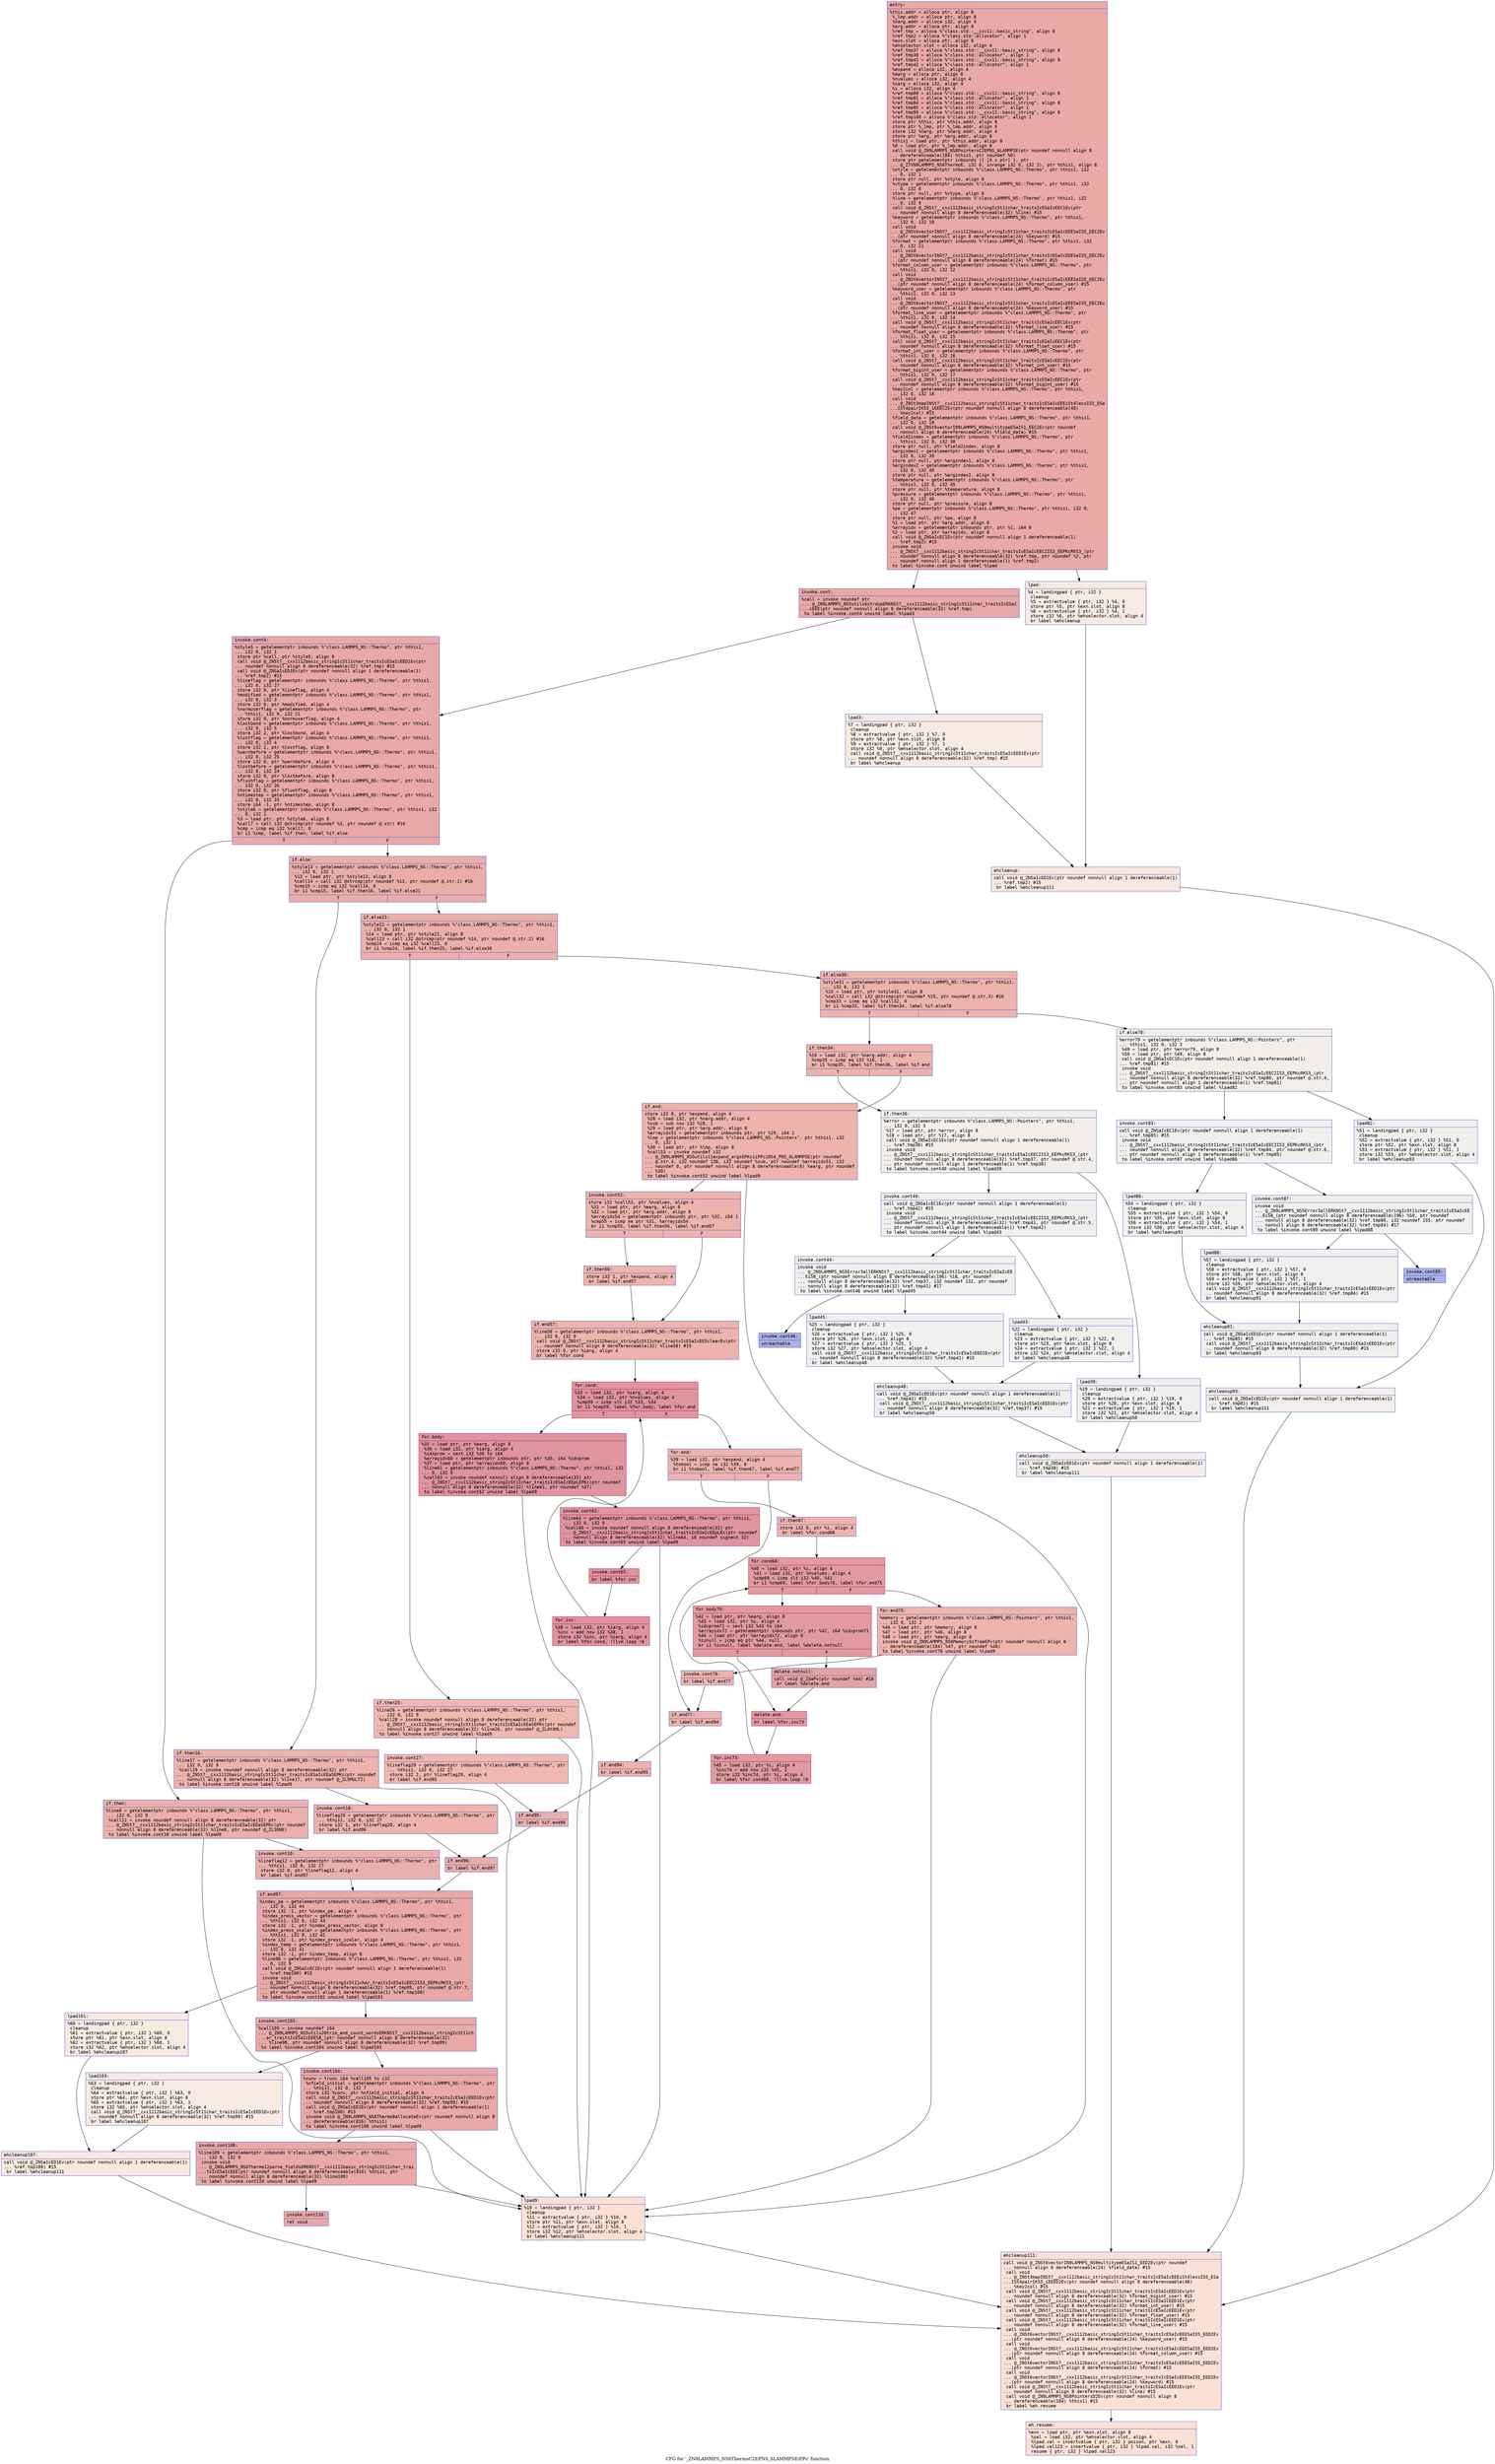 digraph "CFG for '_ZN9LAMMPS_NS6ThermoC2EPNS_6LAMMPSEiPPc' function" {
	label="CFG for '_ZN9LAMMPS_NS6ThermoC2EPNS_6LAMMPSEiPPc' function";

	Node0x55bd402b23c0 [shape=record,color="#3d50c3ff", style=filled, fillcolor="#ca3b3770" fontname="Courier",label="{entry:\l|  %this.addr = alloca ptr, align 8\l  %_lmp.addr = alloca ptr, align 8\l  %narg.addr = alloca i32, align 4\l  %arg.addr = alloca ptr, align 8\l  %ref.tmp = alloca %\"class.std::__cxx11::basic_string\", align 8\l  %ref.tmp2 = alloca %\"class.std::allocator\", align 1\l  %exn.slot = alloca ptr, align 8\l  %ehselector.slot = alloca i32, align 4\l  %ref.tmp37 = alloca %\"class.std::__cxx11::basic_string\", align 8\l  %ref.tmp38 = alloca %\"class.std::allocator\", align 1\l  %ref.tmp41 = alloca %\"class.std::__cxx11::basic_string\", align 8\l  %ref.tmp42 = alloca %\"class.std::allocator\", align 1\l  %expand = alloca i32, align 4\l  %earg = alloca ptr, align 8\l  %nvalues = alloca i32, align 4\l  %iarg = alloca i32, align 4\l  %i = alloca i32, align 4\l  %ref.tmp80 = alloca %\"class.std::__cxx11::basic_string\", align 8\l  %ref.tmp81 = alloca %\"class.std::allocator\", align 1\l  %ref.tmp84 = alloca %\"class.std::__cxx11::basic_string\", align 8\l  %ref.tmp85 = alloca %\"class.std::allocator\", align 1\l  %ref.tmp99 = alloca %\"class.std::__cxx11::basic_string\", align 8\l  %ref.tmp100 = alloca %\"class.std::allocator\", align 1\l  store ptr %this, ptr %this.addr, align 8\l  store ptr %_lmp, ptr %_lmp.addr, align 8\l  store i32 %narg, ptr %narg.addr, align 4\l  store ptr %arg, ptr %arg.addr, align 8\l  %this1 = load ptr, ptr %this.addr, align 8\l  %0 = load ptr, ptr %_lmp.addr, align 8\l  call void @_ZN9LAMMPS_NS8PointersC2EPNS_6LAMMPSE(ptr noundef nonnull align 8\l... dereferenceable(184) %this1, ptr noundef %0)\l  store ptr getelementptr inbounds (\{ [4 x ptr] \}, ptr\l... @_ZTVN9LAMMPS_NS6ThermoE, i32 0, inrange i32 0, i32 2), ptr %this1, align 8\l  %style = getelementptr inbounds %\"class.LAMMPS_NS::Thermo\", ptr %this1, i32\l... 0, i32 1\l  store ptr null, ptr %style, align 8\l  %vtype = getelementptr inbounds %\"class.LAMMPS_NS::Thermo\", ptr %this1, i32\l... 0, i32 8\l  store ptr null, ptr %vtype, align 8\l  %line = getelementptr inbounds %\"class.LAMMPS_NS::Thermo\", ptr %this1, i32\l... 0, i32 9\l  call void @_ZNSt7__cxx1112basic_stringIcSt11char_traitsIcESaIcEEC1Ev(ptr\l... noundef nonnull align 8 dereferenceable(32) %line) #15\l  %keyword = getelementptr inbounds %\"class.LAMMPS_NS::Thermo\", ptr %this1,\l... i32 0, i32 10\l  call void\l... @_ZNSt6vectorINSt7__cxx1112basic_stringIcSt11char_traitsIcESaIcEEESaIS5_EEC2Ev\l...(ptr noundef nonnull align 8 dereferenceable(24) %keyword) #15\l  %format = getelementptr inbounds %\"class.LAMMPS_NS::Thermo\", ptr %this1, i32\l... 0, i32 11\l  call void\l... @_ZNSt6vectorINSt7__cxx1112basic_stringIcSt11char_traitsIcESaIcEEESaIS5_EEC2Ev\l...(ptr noundef nonnull align 8 dereferenceable(24) %format) #15\l  %format_column_user = getelementptr inbounds %\"class.LAMMPS_NS::Thermo\", ptr\l... %this1, i32 0, i32 12\l  call void\l... @_ZNSt6vectorINSt7__cxx1112basic_stringIcSt11char_traitsIcESaIcEEESaIS5_EEC2Ev\l...(ptr noundef nonnull align 8 dereferenceable(24) %format_column_user) #15\l  %keyword_user = getelementptr inbounds %\"class.LAMMPS_NS::Thermo\", ptr\l... %this1, i32 0, i32 13\l  call void\l... @_ZNSt6vectorINSt7__cxx1112basic_stringIcSt11char_traitsIcESaIcEEESaIS5_EEC2Ev\l...(ptr noundef nonnull align 8 dereferenceable(24) %keyword_user) #15\l  %format_line_user = getelementptr inbounds %\"class.LAMMPS_NS::Thermo\", ptr\l... %this1, i32 0, i32 14\l  call void @_ZNSt7__cxx1112basic_stringIcSt11char_traitsIcESaIcEEC1Ev(ptr\l... noundef nonnull align 8 dereferenceable(32) %format_line_user) #15\l  %format_float_user = getelementptr inbounds %\"class.LAMMPS_NS::Thermo\", ptr\l... %this1, i32 0, i32 15\l  call void @_ZNSt7__cxx1112basic_stringIcSt11char_traitsIcESaIcEEC1Ev(ptr\l... noundef nonnull align 8 dereferenceable(32) %format_float_user) #15\l  %format_int_user = getelementptr inbounds %\"class.LAMMPS_NS::Thermo\", ptr\l... %this1, i32 0, i32 16\l  call void @_ZNSt7__cxx1112basic_stringIcSt11char_traitsIcESaIcEEC1Ev(ptr\l... noundef nonnull align 8 dereferenceable(32) %format_int_user) #15\l  %format_bigint_user = getelementptr inbounds %\"class.LAMMPS_NS::Thermo\", ptr\l... %this1, i32 0, i32 17\l  call void @_ZNSt7__cxx1112basic_stringIcSt11char_traitsIcESaIcEEC1Ev(ptr\l... noundef nonnull align 8 dereferenceable(32) %format_bigint_user) #15\l  %key2col = getelementptr inbounds %\"class.LAMMPS_NS::Thermo\", ptr %this1,\l... i32 0, i32 18\l  call void\l... @_ZNSt3mapINSt7__cxx1112basic_stringIcSt11char_traitsIcESaIcEEEiSt4lessIS5_ESa\l...ISt4pairIKS5_iEEEC2Ev(ptr noundef nonnull align 8 dereferenceable(48)\l... %key2col) #15\l  %field_data = getelementptr inbounds %\"class.LAMMPS_NS::Thermo\", ptr %this1,\l... i32 0, i32 19\l  call void @_ZNSt6vectorIN9LAMMPS_NS9multitypeESaIS1_EEC2Ev(ptr noundef\l... nonnull align 8 dereferenceable(24) %field_data) #15\l  %field2index = getelementptr inbounds %\"class.LAMMPS_NS::Thermo\", ptr\l... %this1, i32 0, i32 38\l  store ptr null, ptr %field2index, align 8\l  %argindex1 = getelementptr inbounds %\"class.LAMMPS_NS::Thermo\", ptr %this1,\l... i32 0, i32 39\l  store ptr null, ptr %argindex1, align 8\l  %argindex2 = getelementptr inbounds %\"class.LAMMPS_NS::Thermo\", ptr %this1,\l... i32 0, i32 40\l  store ptr null, ptr %argindex2, align 8\l  %temperature = getelementptr inbounds %\"class.LAMMPS_NS::Thermo\", ptr\l... %this1, i32 0, i32 45\l  store ptr null, ptr %temperature, align 8\l  %pressure = getelementptr inbounds %\"class.LAMMPS_NS::Thermo\", ptr %this1,\l... i32 0, i32 46\l  store ptr null, ptr %pressure, align 8\l  %pe = getelementptr inbounds %\"class.LAMMPS_NS::Thermo\", ptr %this1, i32 0,\l... i32 47\l  store ptr null, ptr %pe, align 8\l  %1 = load ptr, ptr %arg.addr, align 8\l  %arrayidx = getelementptr inbounds ptr, ptr %1, i64 0\l  %2 = load ptr, ptr %arrayidx, align 8\l  call void @_ZNSaIcEC1Ev(ptr noundef nonnull align 1 dereferenceable(1)\l... %ref.tmp2) #15\l  invoke void\l... @_ZNSt7__cxx1112basic_stringIcSt11char_traitsIcESaIcEEC2IS3_EEPKcRKS3_(ptr\l... noundef nonnull align 8 dereferenceable(32) %ref.tmp, ptr noundef %2, ptr\l... noundef nonnull align 1 dereferenceable(1) %ref.tmp2)\l          to label %invoke.cont unwind label %lpad\l}"];
	Node0x55bd402b23c0 -> Node0x55bd402b7c60[tooltip="entry -> invoke.cont\nProbability 100.00%" ];
	Node0x55bd402b23c0 -> Node0x55bd402b7d10[tooltip="entry -> lpad\nProbability 0.00%" ];
	Node0x55bd402b7c60 [shape=record,color="#3d50c3ff", style=filled, fillcolor="#ca3b3770" fontname="Courier",label="{invoke.cont:\l|  %call = invoke noundef ptr\l... @_ZN9LAMMPS_NS5utils6strdupERKNSt7__cxx1112basic_stringIcSt11char_traitsIcESaI\l...cEEE(ptr noundef nonnull align 8 dereferenceable(32) %ref.tmp)\l          to label %invoke.cont4 unwind label %lpad3\l}"];
	Node0x55bd402b7c60 -> Node0x55bd402b7c10[tooltip="invoke.cont -> invoke.cont4\nProbability 100.00%" ];
	Node0x55bd402b7c60 -> Node0x55bd402b8010[tooltip="invoke.cont -> lpad3\nProbability 0.00%" ];
	Node0x55bd402b7c10 [shape=record,color="#3d50c3ff", style=filled, fillcolor="#ca3b3770" fontname="Courier",label="{invoke.cont4:\l|  %style5 = getelementptr inbounds %\"class.LAMMPS_NS::Thermo\", ptr %this1,\l... i32 0, i32 1\l  store ptr %call, ptr %style5, align 8\l  call void @_ZNSt7__cxx1112basic_stringIcSt11char_traitsIcESaIcEED1Ev(ptr\l... noundef nonnull align 8 dereferenceable(32) %ref.tmp) #15\l  call void @_ZNSaIcED1Ev(ptr noundef nonnull align 1 dereferenceable(1)\l... %ref.tmp2) #15\l  %lineflag = getelementptr inbounds %\"class.LAMMPS_NS::Thermo\", ptr %this1,\l... i32 0, i32 27\l  store i32 0, ptr %lineflag, align 4\l  %modified = getelementptr inbounds %\"class.LAMMPS_NS::Thermo\", ptr %this1,\l... i32 0, i32 3\l  store i32 0, ptr %modified, align 4\l  %normuserflag = getelementptr inbounds %\"class.LAMMPS_NS::Thermo\", ptr\l... %this1, i32 0, i32 21\l  store i32 0, ptr %normuserflag, align 4\l  %lostbond = getelementptr inbounds %\"class.LAMMPS_NS::Thermo\", ptr %this1,\l... i32 0, i32 5\l  store i32 2, ptr %lostbond, align 4\l  %lostflag = getelementptr inbounds %\"class.LAMMPS_NS::Thermo\", ptr %this1,\l... i32 0, i32 4\l  store i32 2, ptr %lostflag, align 8\l  %warnbefore = getelementptr inbounds %\"class.LAMMPS_NS::Thermo\", ptr %this1,\l... i32 0, i32 25\l  store i32 0, ptr %warnbefore, align 4\l  %lostbefore = getelementptr inbounds %\"class.LAMMPS_NS::Thermo\", ptr %this1,\l... i32 0, i32 24\l  store i32 0, ptr %lostbefore, align 8\l  %flushflag = getelementptr inbounds %\"class.LAMMPS_NS::Thermo\", ptr %this1,\l... i32 0, i32 26\l  store i32 0, ptr %flushflag, align 8\l  %ntimestep = getelementptr inbounds %\"class.LAMMPS_NS::Thermo\", ptr %this1,\l... i32 0, i32 33\l  store i64 -1, ptr %ntimestep, align 8\l  %style6 = getelementptr inbounds %\"class.LAMMPS_NS::Thermo\", ptr %this1, i32\l... 0, i32 1\l  %3 = load ptr, ptr %style6, align 8\l  %call7 = call i32 @strcmp(ptr noundef %3, ptr noundef @.str) #16\l  %cmp = icmp eq i32 %call7, 0\l  br i1 %cmp, label %if.then, label %if.else\l|{<s0>T|<s1>F}}"];
	Node0x55bd402b7c10:s0 -> Node0x55bd402b9b40[tooltip="invoke.cont4 -> if.then\nProbability 37.50%" ];
	Node0x55bd402b7c10:s1 -> Node0x55bd402b9c10[tooltip="invoke.cont4 -> if.else\nProbability 62.50%" ];
	Node0x55bd402b9b40 [shape=record,color="#3d50c3ff", style=filled, fillcolor="#d24b4070" fontname="Courier",label="{if.then:\l|  %line8 = getelementptr inbounds %\"class.LAMMPS_NS::Thermo\", ptr %this1,\l... i32 0, i32 9\l  %call11 = invoke noundef nonnull align 8 dereferenceable(32) ptr\l... @_ZNSt7__cxx1112basic_stringIcSt11char_traitsIcESaIcEEaSEPKc(ptr noundef\l... nonnull align 8 dereferenceable(32) %line8, ptr noundef @_ZL3ONE)\l          to label %invoke.cont10 unwind label %lpad9\l}"];
	Node0x55bd402b9b40 -> Node0x55bd402b9ec0[tooltip="if.then -> invoke.cont10\nProbability 100.00%" ];
	Node0x55bd402b9b40 -> Node0x55bd402b9f40[tooltip="if.then -> lpad9\nProbability 0.00%" ];
	Node0x55bd402b9ec0 [shape=record,color="#3d50c3ff", style=filled, fillcolor="#d24b4070" fontname="Courier",label="{invoke.cont10:\l|  %lineflag12 = getelementptr inbounds %\"class.LAMMPS_NS::Thermo\", ptr\l... %this1, i32 0, i32 27\l  store i32 0, ptr %lineflag12, align 4\l  br label %if.end97\l}"];
	Node0x55bd402b9ec0 -> Node0x55bd402b9e70[tooltip="invoke.cont10 -> if.end97\nProbability 100.00%" ];
	Node0x55bd402b7d10 [shape=record,color="#3d50c3ff", style=filled, fillcolor="#eed0c070" fontname="Courier",label="{lpad:\l|  %4 = landingpad \{ ptr, i32 \}\l          cleanup\l  %5 = extractvalue \{ ptr, i32 \} %4, 0\l  store ptr %5, ptr %exn.slot, align 8\l  %6 = extractvalue \{ ptr, i32 \} %4, 1\l  store i32 %6, ptr %ehselector.slot, align 4\l  br label %ehcleanup\l}"];
	Node0x55bd402b7d10 -> Node0x55bd402ba720[tooltip="lpad -> ehcleanup\nProbability 100.00%" ];
	Node0x55bd402b8010 [shape=record,color="#3d50c3ff", style=filled, fillcolor="#eed0c070" fontname="Courier",label="{lpad3:\l|  %7 = landingpad \{ ptr, i32 \}\l          cleanup\l  %8 = extractvalue \{ ptr, i32 \} %7, 0\l  store ptr %8, ptr %exn.slot, align 8\l  %9 = extractvalue \{ ptr, i32 \} %7, 1\l  store i32 %9, ptr %ehselector.slot, align 4\l  call void @_ZNSt7__cxx1112basic_stringIcSt11char_traitsIcESaIcEED1Ev(ptr\l... noundef nonnull align 8 dereferenceable(32) %ref.tmp) #15\l  br label %ehcleanup\l}"];
	Node0x55bd402b8010 -> Node0x55bd402ba720[tooltip="lpad3 -> ehcleanup\nProbability 100.00%" ];
	Node0x55bd402ba720 [shape=record,color="#3d50c3ff", style=filled, fillcolor="#f1ccb870" fontname="Courier",label="{ehcleanup:\l|  call void @_ZNSaIcED1Ev(ptr noundef nonnull align 1 dereferenceable(1)\l... %ref.tmp2) #15\l  br label %ehcleanup111\l}"];
	Node0x55bd402ba720 -> Node0x55bd402bada0[tooltip="ehcleanup -> ehcleanup111\nProbability 100.00%" ];
	Node0x55bd402b9f40 [shape=record,color="#3d50c3ff", style=filled, fillcolor="#f7bca170" fontname="Courier",label="{lpad9:\l|  %10 = landingpad \{ ptr, i32 \}\l          cleanup\l  %11 = extractvalue \{ ptr, i32 \} %10, 0\l  store ptr %11, ptr %exn.slot, align 8\l  %12 = extractvalue \{ ptr, i32 \} %10, 1\l  store i32 %12, ptr %ehselector.slot, align 4\l  br label %ehcleanup111\l}"];
	Node0x55bd402b9f40 -> Node0x55bd402bada0[tooltip="lpad9 -> ehcleanup111\nProbability 100.00%" ];
	Node0x55bd402b9c10 [shape=record,color="#3d50c3ff", style=filled, fillcolor="#d0473d70" fontname="Courier",label="{if.else:\l|  %style13 = getelementptr inbounds %\"class.LAMMPS_NS::Thermo\", ptr %this1,\l... i32 0, i32 1\l  %13 = load ptr, ptr %style13, align 8\l  %call14 = call i32 @strcmp(ptr noundef %13, ptr noundef @.str.1) #16\l  %cmp15 = icmp eq i32 %call14, 0\l  br i1 %cmp15, label %if.then16, label %if.else21\l|{<s0>T|<s1>F}}"];
	Node0x55bd402b9c10:s0 -> Node0x55bd402bb4c0[tooltip="if.else -> if.then16\nProbability 37.50%" ];
	Node0x55bd402b9c10:s1 -> Node0x55bd402bb510[tooltip="if.else -> if.else21\nProbability 62.50%" ];
	Node0x55bd402bb4c0 [shape=record,color="#3d50c3ff", style=filled, fillcolor="#d6524470" fontname="Courier",label="{if.then16:\l|  %line17 = getelementptr inbounds %\"class.LAMMPS_NS::Thermo\", ptr %this1,\l... i32 0, i32 9\l  %call19 = invoke noundef nonnull align 8 dereferenceable(32) ptr\l... @_ZNSt7__cxx1112basic_stringIcSt11char_traitsIcESaIcEEaSEPKc(ptr noundef\l... nonnull align 8 dereferenceable(32) %line17, ptr noundef @_ZL5MULTI)\l          to label %invoke.cont18 unwind label %lpad9\l}"];
	Node0x55bd402bb4c0 -> Node0x55bd402bb7d0[tooltip="if.then16 -> invoke.cont18\nProbability 100.00%" ];
	Node0x55bd402bb4c0 -> Node0x55bd402b9f40[tooltip="if.then16 -> lpad9\nProbability 0.00%" ];
	Node0x55bd402bb7d0 [shape=record,color="#3d50c3ff", style=filled, fillcolor="#d6524470" fontname="Courier",label="{invoke.cont18:\l|  %lineflag20 = getelementptr inbounds %\"class.LAMMPS_NS::Thermo\", ptr\l... %this1, i32 0, i32 27\l  store i32 1, ptr %lineflag20, align 4\l  br label %if.end96\l}"];
	Node0x55bd402bb7d0 -> Node0x55bd402bb780[tooltip="invoke.cont18 -> if.end96\nProbability 100.00%" ];
	Node0x55bd402bb510 [shape=record,color="#3d50c3ff", style=filled, fillcolor="#d24b4070" fontname="Courier",label="{if.else21:\l|  %style22 = getelementptr inbounds %\"class.LAMMPS_NS::Thermo\", ptr %this1,\l... i32 0, i32 1\l  %14 = load ptr, ptr %style22, align 8\l  %call23 = call i32 @strcmp(ptr noundef %14, ptr noundef @.str.2) #16\l  %cmp24 = icmp eq i32 %call23, 0\l  br i1 %cmp24, label %if.then25, label %if.else30\l|{<s0>T|<s1>F}}"];
	Node0x55bd402bb510:s0 -> Node0x55bd402bbf50[tooltip="if.else21 -> if.then25\nProbability 37.50%" ];
	Node0x55bd402bb510:s1 -> Node0x55bd402bbfd0[tooltip="if.else21 -> if.else30\nProbability 62.50%" ];
	Node0x55bd402bbf50 [shape=record,color="#3d50c3ff", style=filled, fillcolor="#dc5d4a70" fontname="Courier",label="{if.then25:\l|  %line26 = getelementptr inbounds %\"class.LAMMPS_NS::Thermo\", ptr %this1,\l... i32 0, i32 9\l  %call28 = invoke noundef nonnull align 8 dereferenceable(32) ptr\l... @_ZNSt7__cxx1112basic_stringIcSt11char_traitsIcESaIcEEaSEPKc(ptr noundef\l... nonnull align 8 dereferenceable(32) %line26, ptr noundef @_ZL4YAML)\l          to label %invoke.cont27 unwind label %lpad9\l}"];
	Node0x55bd402bbf50 -> Node0x55bd402bc290[tooltip="if.then25 -> invoke.cont27\nProbability 100.00%" ];
	Node0x55bd402bbf50 -> Node0x55bd402b9f40[tooltip="if.then25 -> lpad9\nProbability 0.00%" ];
	Node0x55bd402bc290 [shape=record,color="#3d50c3ff", style=filled, fillcolor="#dc5d4a70" fontname="Courier",label="{invoke.cont27:\l|  %lineflag29 = getelementptr inbounds %\"class.LAMMPS_NS::Thermo\", ptr\l... %this1, i32 0, i32 27\l  store i32 2, ptr %lineflag29, align 4\l  br label %if.end95\l}"];
	Node0x55bd402bc290 -> Node0x55bd402bc240[tooltip="invoke.cont27 -> if.end95\nProbability 100.00%" ];
	Node0x55bd402bbfd0 [shape=record,color="#3d50c3ff", style=filled, fillcolor="#d6524470" fontname="Courier",label="{if.else30:\l|  %style31 = getelementptr inbounds %\"class.LAMMPS_NS::Thermo\", ptr %this1,\l... i32 0, i32 1\l  %15 = load ptr, ptr %style31, align 8\l  %call32 = call i32 @strcmp(ptr noundef %15, ptr noundef @.str.3) #16\l  %cmp33 = icmp eq i32 %call32, 0\l  br i1 %cmp33, label %if.then34, label %if.else78\l|{<s0>T|<s1>F}}"];
	Node0x55bd402bbfd0:s0 -> Node0x55bd402b79a0[tooltip="if.else30 -> if.then34\nProbability 100.00%" ];
	Node0x55bd402bbfd0:s1 -> Node0x55bd402b7a20[tooltip="if.else30 -> if.else78\nProbability 0.00%" ];
	Node0x55bd402b79a0 [shape=record,color="#3d50c3ff", style=filled, fillcolor="#d6524470" fontname="Courier",label="{if.then34:\l|  %16 = load i32, ptr %narg.addr, align 4\l  %cmp35 = icmp eq i32 %16, 1\l  br i1 %cmp35, label %if.then36, label %if.end\l|{<s0>T|<s1>F}}"];
	Node0x55bd402b79a0:s0 -> Node0x55bd402bd390[tooltip="if.then34 -> if.then36\nProbability 0.00%" ];
	Node0x55bd402b79a0:s1 -> Node0x55bd402bd3e0[tooltip="if.then34 -> if.end\nProbability 100.00%" ];
	Node0x55bd402bd390 [shape=record,color="#3d50c3ff", style=filled, fillcolor="#e5d8d170" fontname="Courier",label="{if.then36:\l|  %error = getelementptr inbounds %\"class.LAMMPS_NS::Pointers\", ptr %this1,\l... i32 0, i32 3\l  %17 = load ptr, ptr %error, align 8\l  %18 = load ptr, ptr %17, align 8\l  call void @_ZNSaIcEC1Ev(ptr noundef nonnull align 1 dereferenceable(1)\l... %ref.tmp38) #15\l  invoke void\l... @_ZNSt7__cxx1112basic_stringIcSt11char_traitsIcESaIcEEC2IS3_EEPKcRKS3_(ptr\l... noundef nonnull align 8 dereferenceable(32) %ref.tmp37, ptr noundef @.str.4,\l... ptr noundef nonnull align 1 dereferenceable(1) %ref.tmp38)\l          to label %invoke.cont40 unwind label %lpad39\l}"];
	Node0x55bd402bd390 -> Node0x55bd402bd8c0[tooltip="if.then36 -> invoke.cont40\nProbability 50.00%" ];
	Node0x55bd402bd390 -> Node0x55bd402bd940[tooltip="if.then36 -> lpad39\nProbability 50.00%" ];
	Node0x55bd402bd8c0 [shape=record,color="#3d50c3ff", style=filled, fillcolor="#e0dbd870" fontname="Courier",label="{invoke.cont40:\l|  call void @_ZNSaIcEC1Ev(ptr noundef nonnull align 1 dereferenceable(1)\l... %ref.tmp42) #15\l  invoke void\l... @_ZNSt7__cxx1112basic_stringIcSt11char_traitsIcESaIcEEC2IS3_EEPKcRKS3_(ptr\l... noundef nonnull align 8 dereferenceable(32) %ref.tmp41, ptr noundef @.str.5,\l... ptr noundef nonnull align 1 dereferenceable(1) %ref.tmp42)\l          to label %invoke.cont44 unwind label %lpad43\l}"];
	Node0x55bd402bd8c0 -> Node0x55bd402bdcc0[tooltip="invoke.cont40 -> invoke.cont44\nProbability 50.00%" ];
	Node0x55bd402bd8c0 -> Node0x55bd402bdd10[tooltip="invoke.cont40 -> lpad43\nProbability 50.00%" ];
	Node0x55bd402bdcc0 [shape=record,color="#3d50c3ff", style=filled, fillcolor="#dedcdb70" fontname="Courier",label="{invoke.cont44:\l|  invoke void\l... @_ZN9LAMMPS_NS5Error3allERKNSt7__cxx1112basic_stringIcSt11char_traitsIcESaIcEE\l...EiS8_(ptr noundef nonnull align 8 dereferenceable(196) %18, ptr noundef\l... nonnull align 8 dereferenceable(32) %ref.tmp37, i32 noundef 132, ptr noundef\l... nonnull align 8 dereferenceable(32) %ref.tmp41) #17\l          to label %invoke.cont46 unwind label %lpad45\l}"];
	Node0x55bd402bdcc0 -> Node0x55bd402bdc70[tooltip="invoke.cont44 -> invoke.cont46\nProbability 0.00%" ];
	Node0x55bd402bdcc0 -> Node0x55bd402be090[tooltip="invoke.cont44 -> lpad45\nProbability 100.00%" ];
	Node0x55bd402bdc70 [shape=record,color="#3d50c3ff", style=filled, fillcolor="#3d50c370" fontname="Courier",label="{invoke.cont46:\l|  unreachable\l}"];
	Node0x55bd402bd940 [shape=record,color="#3d50c3ff", style=filled, fillcolor="#e0dbd870" fontname="Courier",label="{lpad39:\l|  %19 = landingpad \{ ptr, i32 \}\l          cleanup\l  %20 = extractvalue \{ ptr, i32 \} %19, 0\l  store ptr %20, ptr %exn.slot, align 8\l  %21 = extractvalue \{ ptr, i32 \} %19, 1\l  store i32 %21, ptr %ehselector.slot, align 4\l  br label %ehcleanup50\l}"];
	Node0x55bd402bd940 -> Node0x55bd402a82f0[tooltip="lpad39 -> ehcleanup50\nProbability 100.00%" ];
	Node0x55bd402bdd10 [shape=record,color="#3d50c3ff", style=filled, fillcolor="#dedcdb70" fontname="Courier",label="{lpad43:\l|  %22 = landingpad \{ ptr, i32 \}\l          cleanup\l  %23 = extractvalue \{ ptr, i32 \} %22, 0\l  store ptr %23, ptr %exn.slot, align 8\l  %24 = extractvalue \{ ptr, i32 \} %22, 1\l  store i32 %24, ptr %ehselector.slot, align 4\l  br label %ehcleanup48\l}"];
	Node0x55bd402bdd10 -> Node0x55bd402a8640[tooltip="lpad43 -> ehcleanup48\nProbability 100.00%" ];
	Node0x55bd402be090 [shape=record,color="#3d50c3ff", style=filled, fillcolor="#dedcdb70" fontname="Courier",label="{lpad45:\l|  %25 = landingpad \{ ptr, i32 \}\l          cleanup\l  %26 = extractvalue \{ ptr, i32 \} %25, 0\l  store ptr %26, ptr %exn.slot, align 8\l  %27 = extractvalue \{ ptr, i32 \} %25, 1\l  store i32 %27, ptr %ehselector.slot, align 4\l  call void @_ZNSt7__cxx1112basic_stringIcSt11char_traitsIcESaIcEED1Ev(ptr\l... noundef nonnull align 8 dereferenceable(32) %ref.tmp41) #15\l  br label %ehcleanup48\l}"];
	Node0x55bd402be090 -> Node0x55bd402a8640[tooltip="lpad45 -> ehcleanup48\nProbability 100.00%" ];
	Node0x55bd402a8640 [shape=record,color="#3d50c3ff", style=filled, fillcolor="#e0dbd870" fontname="Courier",label="{ehcleanup48:\l|  call void @_ZNSaIcED1Ev(ptr noundef nonnull align 1 dereferenceable(1)\l... %ref.tmp42) #15\l  call void @_ZNSt7__cxx1112basic_stringIcSt11char_traitsIcESaIcEED1Ev(ptr\l... noundef nonnull align 8 dereferenceable(32) %ref.tmp37) #15\l  br label %ehcleanup50\l}"];
	Node0x55bd402a8640 -> Node0x55bd402a82f0[tooltip="ehcleanup48 -> ehcleanup50\nProbability 100.00%" ];
	Node0x55bd402a82f0 [shape=record,color="#3d50c3ff", style=filled, fillcolor="#e5d8d170" fontname="Courier",label="{ehcleanup50:\l|  call void @_ZNSaIcED1Ev(ptr noundef nonnull align 1 dereferenceable(1)\l... %ref.tmp38) #15\l  br label %ehcleanup111\l}"];
	Node0x55bd402a82f0 -> Node0x55bd402bada0[tooltip="ehcleanup50 -> ehcleanup111\nProbability 100.00%" ];
	Node0x55bd402bd3e0 [shape=record,color="#3d50c3ff", style=filled, fillcolor="#d6524470" fontname="Courier",label="{if.end:\l|  store i32 0, ptr %expand, align 4\l  %28 = load i32, ptr %narg.addr, align 4\l  %sub = sub nsw i32 %28, 1\l  %29 = load ptr, ptr %arg.addr, align 8\l  %arrayidx51 = getelementptr inbounds ptr, ptr %29, i64 1\l  %lmp = getelementptr inbounds %\"class.LAMMPS_NS::Pointers\", ptr %this1, i32\l... 0, i32 1\l  %30 = load ptr, ptr %lmp, align 8\l  %call53 = invoke noundef i32\l... @_ZN9LAMMPS_NS5utils11expand_argsEPKciiPPciRS4_PNS_6LAMMPSE(ptr noundef\l... @.str.4, i32 noundef 138, i32 noundef %sub, ptr noundef %arrayidx51, i32\l... noundef 0, ptr noundef nonnull align 8 dereferenceable(8) %earg, ptr noundef\l... %30)\l          to label %invoke.cont52 unwind label %lpad9\l}"];
	Node0x55bd402bd3e0 -> Node0x55bd402a9440[tooltip="if.end -> invoke.cont52\nProbability 100.00%" ];
	Node0x55bd402bd3e0 -> Node0x55bd402b9f40[tooltip="if.end -> lpad9\nProbability 0.00%" ];
	Node0x55bd402a9440 [shape=record,color="#3d50c3ff", style=filled, fillcolor="#d6524470" fontname="Courier",label="{invoke.cont52:\l|  store i32 %call53, ptr %nvalues, align 4\l  %31 = load ptr, ptr %earg, align 8\l  %32 = load ptr, ptr %arg.addr, align 8\l  %arrayidx54 = getelementptr inbounds ptr, ptr %32, i64 1\l  %cmp55 = icmp ne ptr %31, %arrayidx54\l  br i1 %cmp55, label %if.then56, label %if.end57\l|{<s0>T|<s1>F}}"];
	Node0x55bd402a9440:s0 -> Node0x55bd402a93c0[tooltip="invoke.cont52 -> if.then56\nProbability 62.50%" ];
	Node0x55bd402a9440:s1 -> Node0x55bd402a9950[tooltip="invoke.cont52 -> if.end57\nProbability 37.50%" ];
	Node0x55bd402a93c0 [shape=record,color="#3d50c3ff", style=filled, fillcolor="#d8564670" fontname="Courier",label="{if.then56:\l|  store i32 1, ptr %expand, align 4\l  br label %if.end57\l}"];
	Node0x55bd402a93c0 -> Node0x55bd402a9950[tooltip="if.then56 -> if.end57\nProbability 100.00%" ];
	Node0x55bd402a9950 [shape=record,color="#3d50c3ff", style=filled, fillcolor="#d6524470" fontname="Courier",label="{if.end57:\l|  %line58 = getelementptr inbounds %\"class.LAMMPS_NS::Thermo\", ptr %this1,\l... i32 0, i32 9\l  call void @_ZNSt7__cxx1112basic_stringIcSt11char_traitsIcESaIcEE5clearEv(ptr\l... noundef nonnull align 8 dereferenceable(32) %line58) #15\l  store i32 0, ptr %iarg, align 4\l  br label %for.cond\l}"];
	Node0x55bd402a9950 -> Node0x55bd402c2110[tooltip="if.end57 -> for.cond\nProbability 100.00%" ];
	Node0x55bd402c2110 [shape=record,color="#b70d28ff", style=filled, fillcolor="#b70d2870" fontname="Courier",label="{for.cond:\l|  %33 = load i32, ptr %iarg, align 4\l  %34 = load i32, ptr %nvalues, align 4\l  %cmp59 = icmp slt i32 %33, %34\l  br i1 %cmp59, label %for.body, label %for.end\l|{<s0>T|<s1>F}}"];
	Node0x55bd402c2110:s0 -> Node0x55bd402c2630[tooltip="for.cond -> for.body\nProbability 96.88%" ];
	Node0x55bd402c2110:s1 -> Node0x55bd402c26b0[tooltip="for.cond -> for.end\nProbability 3.12%" ];
	Node0x55bd402c2630 [shape=record,color="#b70d28ff", style=filled, fillcolor="#b70d2870" fontname="Courier",label="{for.body:\l|  %35 = load ptr, ptr %earg, align 8\l  %36 = load i32, ptr %iarg, align 4\l  %idxprom = sext i32 %36 to i64\l  %arrayidx60 = getelementptr inbounds ptr, ptr %35, i64 %idxprom\l  %37 = load ptr, ptr %arrayidx60, align 8\l  %line61 = getelementptr inbounds %\"class.LAMMPS_NS::Thermo\", ptr %this1, i32\l... 0, i32 9\l  %call63 = invoke noundef nonnull align 8 dereferenceable(32) ptr\l... @_ZNSt7__cxx1112basic_stringIcSt11char_traitsIcESaIcEEpLEPKc(ptr noundef\l... nonnull align 8 dereferenceable(32) %line61, ptr noundef %37)\l          to label %invoke.cont62 unwind label %lpad9\l}"];
	Node0x55bd402c2630 -> Node0x55bd402c2c40[tooltip="for.body -> invoke.cont62\nProbability 100.00%" ];
	Node0x55bd402c2630 -> Node0x55bd402b9f40[tooltip="for.body -> lpad9\nProbability 0.00%" ];
	Node0x55bd402c2c40 [shape=record,color="#b70d28ff", style=filled, fillcolor="#b70d2870" fontname="Courier",label="{invoke.cont62:\l|  %line64 = getelementptr inbounds %\"class.LAMMPS_NS::Thermo\", ptr %this1,\l... i32 0, i32 9\l  %call66 = invoke noundef nonnull align 8 dereferenceable(32) ptr\l... @_ZNSt7__cxx1112basic_stringIcSt11char_traitsIcESaIcEEpLEc(ptr noundef\l... nonnull align 8 dereferenceable(32) %line64, i8 noundef signext 32)\l          to label %invoke.cont65 unwind label %lpad9\l}"];
	Node0x55bd402c2c40 -> Node0x55bd402c30c0[tooltip="invoke.cont62 -> invoke.cont65\nProbability 100.00%" ];
	Node0x55bd402c2c40 -> Node0x55bd402b9f40[tooltip="invoke.cont62 -> lpad9\nProbability 0.00%" ];
	Node0x55bd402c30c0 [shape=record,color="#b70d28ff", style=filled, fillcolor="#b70d2870" fontname="Courier",label="{invoke.cont65:\l|  br label %for.inc\l}"];
	Node0x55bd402c30c0 -> Node0x55bd402c2bf0[tooltip="invoke.cont65 -> for.inc\nProbability 100.00%" ];
	Node0x55bd402c2bf0 [shape=record,color="#b70d28ff", style=filled, fillcolor="#b70d2870" fontname="Courier",label="{for.inc:\l|  %38 = load i32, ptr %iarg, align 4\l  %inc = add nsw i32 %38, 1\l  store i32 %inc, ptr %iarg, align 4\l  br label %for.cond, !llvm.loop !6\l}"];
	Node0x55bd402c2bf0 -> Node0x55bd402c2110[tooltip="for.inc -> for.cond\nProbability 100.00%" ];
	Node0x55bd402c26b0 [shape=record,color="#3d50c3ff", style=filled, fillcolor="#d6524470" fontname="Courier",label="{for.end:\l|  %39 = load i32, ptr %expand, align 4\l  %tobool = icmp ne i32 %39, 0\l  br i1 %tobool, label %if.then67, label %if.end77\l|{<s0>T|<s1>F}}"];
	Node0x55bd402c26b0:s0 -> Node0x55bd402c4300[tooltip="for.end -> if.then67\nProbability 62.50%" ];
	Node0x55bd402c26b0:s1 -> Node0x55bd402c4380[tooltip="for.end -> if.end77\nProbability 37.50%" ];
	Node0x55bd402c4300 [shape=record,color="#3d50c3ff", style=filled, fillcolor="#d8564670" fontname="Courier",label="{if.then67:\l|  store i32 0, ptr %i, align 4\l  br label %for.cond68\l}"];
	Node0x55bd402c4300 -> Node0x55bd402c4550[tooltip="if.then67 -> for.cond68\nProbability 100.00%" ];
	Node0x55bd402c4550 [shape=record,color="#b70d28ff", style=filled, fillcolor="#bb1b2c70" fontname="Courier",label="{for.cond68:\l|  %40 = load i32, ptr %i, align 4\l  %41 = load i32, ptr %nvalues, align 4\l  %cmp69 = icmp slt i32 %40, %41\l  br i1 %cmp69, label %for.body70, label %for.end75\l|{<s0>T|<s1>F}}"];
	Node0x55bd402c4550:s0 -> Node0x55bd402c47f0[tooltip="for.cond68 -> for.body70\nProbability 96.88%" ];
	Node0x55bd402c4550:s1 -> Node0x55bd402c4870[tooltip="for.cond68 -> for.end75\nProbability 3.12%" ];
	Node0x55bd402c47f0 [shape=record,color="#b70d28ff", style=filled, fillcolor="#bb1b2c70" fontname="Courier",label="{for.body70:\l|  %42 = load ptr, ptr %earg, align 8\l  %43 = load i32, ptr %i, align 4\l  %idxprom71 = sext i32 %43 to i64\l  %arrayidx72 = getelementptr inbounds ptr, ptr %42, i64 %idxprom71\l  %44 = load ptr, ptr %arrayidx72, align 8\l  %isnull = icmp eq ptr %44, null\l  br i1 %isnull, label %delete.end, label %delete.notnull\l|{<s0>T|<s1>F}}"];
	Node0x55bd402c47f0:s0 -> Node0x55bd402c4da0[tooltip="for.body70 -> delete.end\nProbability 37.50%" ];
	Node0x55bd402c47f0:s1 -> Node0x55bd402c4e20[tooltip="for.body70 -> delete.notnull\nProbability 62.50%" ];
	Node0x55bd402c4e20 [shape=record,color="#3d50c3ff", style=filled, fillcolor="#c32e3170" fontname="Courier",label="{delete.notnull:\l|  call void @_ZdaPv(ptr noundef %44) #18\l  br label %delete.end\l}"];
	Node0x55bd402c4e20 -> Node0x55bd402c4da0[tooltip="delete.notnull -> delete.end\nProbability 100.00%" ];
	Node0x55bd402c4da0 [shape=record,color="#b70d28ff", style=filled, fillcolor="#bb1b2c70" fontname="Courier",label="{delete.end:\l|  br label %for.inc73\l}"];
	Node0x55bd402c4da0 -> Node0x55bd402c51d0[tooltip="delete.end -> for.inc73\nProbability 100.00%" ];
	Node0x55bd402c51d0 [shape=record,color="#b70d28ff", style=filled, fillcolor="#bb1b2c70" fontname="Courier",label="{for.inc73:\l|  %45 = load i32, ptr %i, align 4\l  %inc74 = add nsw i32 %45, 1\l  store i32 %inc74, ptr %i, align 4\l  br label %for.cond68, !llvm.loop !8\l}"];
	Node0x55bd402c51d0 -> Node0x55bd402c4550[tooltip="for.inc73 -> for.cond68\nProbability 100.00%" ];
	Node0x55bd402c4870 [shape=record,color="#3d50c3ff", style=filled, fillcolor="#d8564670" fontname="Courier",label="{for.end75:\l|  %memory = getelementptr inbounds %\"class.LAMMPS_NS::Pointers\", ptr %this1,\l... i32 0, i32 2\l  %46 = load ptr, ptr %memory, align 8\l  %47 = load ptr, ptr %46, align 8\l  %48 = load ptr, ptr %earg, align 8\l  invoke void @_ZN9LAMMPS_NS6Memory5sfreeEPv(ptr noundef nonnull align 8\l... dereferenceable(184) %47, ptr noundef %48)\l          to label %invoke.cont76 unwind label %lpad9\l}"];
	Node0x55bd402c4870 -> Node0x55bd402c60d0[tooltip="for.end75 -> invoke.cont76\nProbability 100.00%" ];
	Node0x55bd402c4870 -> Node0x55bd402b9f40[tooltip="for.end75 -> lpad9\nProbability 0.00%" ];
	Node0x55bd402c60d0 [shape=record,color="#3d50c3ff", style=filled, fillcolor="#d8564670" fontname="Courier",label="{invoke.cont76:\l|  br label %if.end77\l}"];
	Node0x55bd402c60d0 -> Node0x55bd402c4380[tooltip="invoke.cont76 -> if.end77\nProbability 100.00%" ];
	Node0x55bd402c4380 [shape=record,color="#3d50c3ff", style=filled, fillcolor="#d6524470" fontname="Courier",label="{if.end77:\l|  br label %if.end94\l}"];
	Node0x55bd402c4380 -> Node0x55bd402c6400[tooltip="if.end77 -> if.end94\nProbability 100.00%" ];
	Node0x55bd402b7a20 [shape=record,color="#3d50c3ff", style=filled, fillcolor="#e5d8d170" fontname="Courier",label="{if.else78:\l|  %error79 = getelementptr inbounds %\"class.LAMMPS_NS::Pointers\", ptr\l... %this1, i32 0, i32 3\l  %49 = load ptr, ptr %error79, align 8\l  %50 = load ptr, ptr %49, align 8\l  call void @_ZNSaIcEC1Ev(ptr noundef nonnull align 1 dereferenceable(1)\l... %ref.tmp81) #15\l  invoke void\l... @_ZNSt7__cxx1112basic_stringIcSt11char_traitsIcESaIcEEC2IS3_EEPKcRKS3_(ptr\l... noundef nonnull align 8 dereferenceable(32) %ref.tmp80, ptr noundef @.str.4,\l... ptr noundef nonnull align 1 dereferenceable(1) %ref.tmp81)\l          to label %invoke.cont83 unwind label %lpad82\l}"];
	Node0x55bd402b7a20 -> Node0x55bd402c67e0[tooltip="if.else78 -> invoke.cont83\nProbability 50.00%" ];
	Node0x55bd402b7a20 -> Node0x55bd402c6860[tooltip="if.else78 -> lpad82\nProbability 50.00%" ];
	Node0x55bd402c67e0 [shape=record,color="#3d50c3ff", style=filled, fillcolor="#e0dbd870" fontname="Courier",label="{invoke.cont83:\l|  call void @_ZNSaIcEC1Ev(ptr noundef nonnull align 1 dereferenceable(1)\l... %ref.tmp85) #15\l  invoke void\l... @_ZNSt7__cxx1112basic_stringIcSt11char_traitsIcESaIcEEC2IS3_EEPKcRKS3_(ptr\l... noundef nonnull align 8 dereferenceable(32) %ref.tmp84, ptr noundef @.str.6,\l... ptr noundef nonnull align 1 dereferenceable(1) %ref.tmp85)\l          to label %invoke.cont87 unwind label %lpad86\l}"];
	Node0x55bd402c67e0 -> Node0x55bd402c6b80[tooltip="invoke.cont83 -> invoke.cont87\nProbability 50.00%" ];
	Node0x55bd402c67e0 -> Node0x55bd402c6bd0[tooltip="invoke.cont83 -> lpad86\nProbability 50.00%" ];
	Node0x55bd402c6b80 [shape=record,color="#3d50c3ff", style=filled, fillcolor="#dedcdb70" fontname="Courier",label="{invoke.cont87:\l|  invoke void\l... @_ZN9LAMMPS_NS5Error3allERKNSt7__cxx1112basic_stringIcSt11char_traitsIcESaIcEE\l...EiS8_(ptr noundef nonnull align 8 dereferenceable(196) %50, ptr noundef\l... nonnull align 8 dereferenceable(32) %ref.tmp80, i32 noundef 155, ptr noundef\l... nonnull align 8 dereferenceable(32) %ref.tmp84) #17\l          to label %invoke.cont89 unwind label %lpad88\l}"];
	Node0x55bd402c6b80 -> Node0x55bd402c6b30[tooltip="invoke.cont87 -> invoke.cont89\nProbability 0.00%" ];
	Node0x55bd402c6b80 -> Node0x55bd402c6ef0[tooltip="invoke.cont87 -> lpad88\nProbability 100.00%" ];
	Node0x55bd402c6b30 [shape=record,color="#3d50c3ff", style=filled, fillcolor="#3d50c370" fontname="Courier",label="{invoke.cont89:\l|  unreachable\l}"];
	Node0x55bd402c6860 [shape=record,color="#3d50c3ff", style=filled, fillcolor="#e0dbd870" fontname="Courier",label="{lpad82:\l|  %51 = landingpad \{ ptr, i32 \}\l          cleanup\l  %52 = extractvalue \{ ptr, i32 \} %51, 0\l  store ptr %52, ptr %exn.slot, align 8\l  %53 = extractvalue \{ ptr, i32 \} %51, 1\l  store i32 %53, ptr %ehselector.slot, align 4\l  br label %ehcleanup93\l}"];
	Node0x55bd402c6860 -> Node0x55bd402c74b0[tooltip="lpad82 -> ehcleanup93\nProbability 100.00%" ];
	Node0x55bd402c6bd0 [shape=record,color="#3d50c3ff", style=filled, fillcolor="#dedcdb70" fontname="Courier",label="{lpad86:\l|  %54 = landingpad \{ ptr, i32 \}\l          cleanup\l  %55 = extractvalue \{ ptr, i32 \} %54, 0\l  store ptr %55, ptr %exn.slot, align 8\l  %56 = extractvalue \{ ptr, i32 \} %54, 1\l  store i32 %56, ptr %ehselector.slot, align 4\l  br label %ehcleanup91\l}"];
	Node0x55bd402c6bd0 -> Node0x55bd402c7800[tooltip="lpad86 -> ehcleanup91\nProbability 100.00%" ];
	Node0x55bd402c6ef0 [shape=record,color="#3d50c3ff", style=filled, fillcolor="#dedcdb70" fontname="Courier",label="{lpad88:\l|  %57 = landingpad \{ ptr, i32 \}\l          cleanup\l  %58 = extractvalue \{ ptr, i32 \} %57, 0\l  store ptr %58, ptr %exn.slot, align 8\l  %59 = extractvalue \{ ptr, i32 \} %57, 1\l  store i32 %59, ptr %ehselector.slot, align 4\l  call void @_ZNSt7__cxx1112basic_stringIcSt11char_traitsIcESaIcEED1Ev(ptr\l... noundef nonnull align 8 dereferenceable(32) %ref.tmp84) #15\l  br label %ehcleanup91\l}"];
	Node0x55bd402c6ef0 -> Node0x55bd402c7800[tooltip="lpad88 -> ehcleanup91\nProbability 100.00%" ];
	Node0x55bd402c7800 [shape=record,color="#3d50c3ff", style=filled, fillcolor="#e0dbd870" fontname="Courier",label="{ehcleanup91:\l|  call void @_ZNSaIcED1Ev(ptr noundef nonnull align 1 dereferenceable(1)\l... %ref.tmp85) #15\l  call void @_ZNSt7__cxx1112basic_stringIcSt11char_traitsIcESaIcEED1Ev(ptr\l... noundef nonnull align 8 dereferenceable(32) %ref.tmp80) #15\l  br label %ehcleanup93\l}"];
	Node0x55bd402c7800 -> Node0x55bd402c74b0[tooltip="ehcleanup91 -> ehcleanup93\nProbability 100.00%" ];
	Node0x55bd402c74b0 [shape=record,color="#3d50c3ff", style=filled, fillcolor="#e5d8d170" fontname="Courier",label="{ehcleanup93:\l|  call void @_ZNSaIcED1Ev(ptr noundef nonnull align 1 dereferenceable(1)\l... %ref.tmp81) #15\l  br label %ehcleanup111\l}"];
	Node0x55bd402c74b0 -> Node0x55bd402bada0[tooltip="ehcleanup93 -> ehcleanup111\nProbability 100.00%" ];
	Node0x55bd402c6400 [shape=record,color="#3d50c3ff", style=filled, fillcolor="#d6524470" fontname="Courier",label="{if.end94:\l|  br label %if.end95\l}"];
	Node0x55bd402c6400 -> Node0x55bd402bc240[tooltip="if.end94 -> if.end95\nProbability 100.00%" ];
	Node0x55bd402bc240 [shape=record,color="#3d50c3ff", style=filled, fillcolor="#d24b4070" fontname="Courier",label="{if.end95:\l|  br label %if.end96\l}"];
	Node0x55bd402bc240 -> Node0x55bd402bb780[tooltip="if.end95 -> if.end96\nProbability 100.00%" ];
	Node0x55bd402bb780 [shape=record,color="#3d50c3ff", style=filled, fillcolor="#d0473d70" fontname="Courier",label="{if.end96:\l|  br label %if.end97\l}"];
	Node0x55bd402bb780 -> Node0x55bd402b9e70[tooltip="if.end96 -> if.end97\nProbability 100.00%" ];
	Node0x55bd402b9e70 [shape=record,color="#3d50c3ff", style=filled, fillcolor="#ca3b3770" fontname="Courier",label="{if.end97:\l|  %index_pe = getelementptr inbounds %\"class.LAMMPS_NS::Thermo\", ptr %this1,\l... i32 0, i32 44\l  store i32 -1, ptr %index_pe, align 4\l  %index_press_vector = getelementptr inbounds %\"class.LAMMPS_NS::Thermo\", ptr\l... %this1, i32 0, i32 43\l  store i32 -1, ptr %index_press_vector, align 8\l  %index_press_scalar = getelementptr inbounds %\"class.LAMMPS_NS::Thermo\", ptr\l... %this1, i32 0, i32 42\l  store i32 -1, ptr %index_press_scalar, align 4\l  %index_temp = getelementptr inbounds %\"class.LAMMPS_NS::Thermo\", ptr %this1,\l... i32 0, i32 41\l  store i32 -1, ptr %index_temp, align 8\l  %line98 = getelementptr inbounds %\"class.LAMMPS_NS::Thermo\", ptr %this1, i32\l... 0, i32 9\l  call void @_ZNSaIcEC1Ev(ptr noundef nonnull align 1 dereferenceable(1)\l... %ref.tmp100) #15\l  invoke void\l... @_ZNSt7__cxx1112basic_stringIcSt11char_traitsIcESaIcEEC2IS3_EEPKcRKS3_(ptr\l... noundef nonnull align 8 dereferenceable(32) %ref.tmp99, ptr noundef @.str.7,\l... ptr noundef nonnull align 1 dereferenceable(1) %ref.tmp100)\l          to label %invoke.cont102 unwind label %lpad101\l}"];
	Node0x55bd402b9e70 -> Node0x55bd402c8be0[tooltip="if.end97 -> invoke.cont102\nProbability 100.00%" ];
	Node0x55bd402b9e70 -> Node0x55bd402c8c60[tooltip="if.end97 -> lpad101\nProbability 0.00%" ];
	Node0x55bd402c8be0 [shape=record,color="#3d50c3ff", style=filled, fillcolor="#ca3b3770" fontname="Courier",label="{invoke.cont102:\l|  %call105 = invoke noundef i64\l... @_ZN9LAMMPS_NS5utils20trim_and_count_wordsERKNSt7__cxx1112basic_stringIcSt11ch\l...ar_traitsIcESaIcEEES8_(ptr noundef nonnull align 8 dereferenceable(32)\l... %line98, ptr noundef nonnull align 8 dereferenceable(32) %ref.tmp99)\l          to label %invoke.cont104 unwind label %lpad103\l}"];
	Node0x55bd402c8be0 -> Node0x55bd402c8b90[tooltip="invoke.cont102 -> invoke.cont104\nProbability 100.00%" ];
	Node0x55bd402c8be0 -> Node0x55bd402c8f00[tooltip="invoke.cont102 -> lpad103\nProbability 0.00%" ];
	Node0x55bd402c8b90 [shape=record,color="#3d50c3ff", style=filled, fillcolor="#ca3b3770" fontname="Courier",label="{invoke.cont104:\l|  %conv = trunc i64 %call105 to i32\l  %nfield_initial = getelementptr inbounds %\"class.LAMMPS_NS::Thermo\", ptr\l... %this1, i32 0, i32 7\l  store i32 %conv, ptr %nfield_initial, align 4\l  call void @_ZNSt7__cxx1112basic_stringIcSt11char_traitsIcESaIcEED1Ev(ptr\l... noundef nonnull align 8 dereferenceable(32) %ref.tmp99) #15\l  call void @_ZNSaIcED1Ev(ptr noundef nonnull align 1 dereferenceable(1)\l... %ref.tmp100) #15\l  invoke void @_ZN9LAMMPS_NS6Thermo8allocateEv(ptr noundef nonnull align 8\l... dereferenceable(816) %this1)\l          to label %invoke.cont108 unwind label %lpad9\l}"];
	Node0x55bd402c8b90 -> Node0x55bd402c95b0[tooltip="invoke.cont104 -> invoke.cont108\nProbability 100.00%" ];
	Node0x55bd402c8b90 -> Node0x55bd402b9f40[tooltip="invoke.cont104 -> lpad9\nProbability 0.00%" ];
	Node0x55bd402c95b0 [shape=record,color="#3d50c3ff", style=filled, fillcolor="#ca3b3770" fontname="Courier",label="{invoke.cont108:\l|  %line109 = getelementptr inbounds %\"class.LAMMPS_NS::Thermo\", ptr %this1,\l... i32 0, i32 9\l  invoke void\l... @_ZN9LAMMPS_NS6Thermo12parse_fieldsERKNSt7__cxx1112basic_stringIcSt11char_trai\l...tsIcESaIcEEE(ptr noundef nonnull align 8 dereferenceable(816) %this1, ptr\l... noundef nonnull align 8 dereferenceable(32) %line109)\l          to label %invoke.cont110 unwind label %lpad9\l}"];
	Node0x55bd402c95b0 -> Node0x55bd402c9860[tooltip="invoke.cont108 -> invoke.cont110\nProbability 100.00%" ];
	Node0x55bd402c95b0 -> Node0x55bd402b9f40[tooltip="invoke.cont108 -> lpad9\nProbability 0.00%" ];
	Node0x55bd402c9860 [shape=record,color="#3d50c3ff", style=filled, fillcolor="#ca3b3770" fontname="Courier",label="{invoke.cont110:\l|  ret void\l}"];
	Node0x55bd402c8c60 [shape=record,color="#3d50c3ff", style=filled, fillcolor="#eed0c070" fontname="Courier",label="{lpad101:\l|  %60 = landingpad \{ ptr, i32 \}\l          cleanup\l  %61 = extractvalue \{ ptr, i32 \} %60, 0\l  store ptr %61, ptr %exn.slot, align 8\l  %62 = extractvalue \{ ptr, i32 \} %60, 1\l  store i32 %62, ptr %ehselector.slot, align 4\l  br label %ehcleanup107\l}"];
	Node0x55bd402c8c60 -> Node0x55bd402c9e10[tooltip="lpad101 -> ehcleanup107\nProbability 100.00%" ];
	Node0x55bd402c8f00 [shape=record,color="#3d50c3ff", style=filled, fillcolor="#eed0c070" fontname="Courier",label="{lpad103:\l|  %63 = landingpad \{ ptr, i32 \}\l          cleanup\l  %64 = extractvalue \{ ptr, i32 \} %63, 0\l  store ptr %64, ptr %exn.slot, align 8\l  %65 = extractvalue \{ ptr, i32 \} %63, 1\l  store i32 %65, ptr %ehselector.slot, align 4\l  call void @_ZNSt7__cxx1112basic_stringIcSt11char_traitsIcESaIcEED1Ev(ptr\l... noundef nonnull align 8 dereferenceable(32) %ref.tmp99) #15\l  br label %ehcleanup107\l}"];
	Node0x55bd402c8f00 -> Node0x55bd402c9e10[tooltip="lpad103 -> ehcleanup107\nProbability 100.00%" ];
	Node0x55bd402c9e10 [shape=record,color="#3d50c3ff", style=filled, fillcolor="#f1ccb870" fontname="Courier",label="{ehcleanup107:\l|  call void @_ZNSaIcED1Ev(ptr noundef nonnull align 1 dereferenceable(1)\l... %ref.tmp100) #15\l  br label %ehcleanup111\l}"];
	Node0x55bd402c9e10 -> Node0x55bd402bada0[tooltip="ehcleanup107 -> ehcleanup111\nProbability 100.00%" ];
	Node0x55bd402bada0 [shape=record,color="#3d50c3ff", style=filled, fillcolor="#f7bca170" fontname="Courier",label="{ehcleanup111:\l|  call void @_ZNSt6vectorIN9LAMMPS_NS9multitypeESaIS1_EED2Ev(ptr noundef\l... nonnull align 8 dereferenceable(24) %field_data) #15\l  call void\l... @_ZNSt3mapINSt7__cxx1112basic_stringIcSt11char_traitsIcESaIcEEEiSt4lessIS5_ESa\l...ISt4pairIKS5_iEEED2Ev(ptr noundef nonnull align 8 dereferenceable(48)\l... %key2col) #15\l  call void @_ZNSt7__cxx1112basic_stringIcSt11char_traitsIcESaIcEED1Ev(ptr\l... noundef nonnull align 8 dereferenceable(32) %format_bigint_user) #15\l  call void @_ZNSt7__cxx1112basic_stringIcSt11char_traitsIcESaIcEED1Ev(ptr\l... noundef nonnull align 8 dereferenceable(32) %format_int_user) #15\l  call void @_ZNSt7__cxx1112basic_stringIcSt11char_traitsIcESaIcEED1Ev(ptr\l... noundef nonnull align 8 dereferenceable(32) %format_float_user) #15\l  call void @_ZNSt7__cxx1112basic_stringIcSt11char_traitsIcESaIcEED1Ev(ptr\l... noundef nonnull align 8 dereferenceable(32) %format_line_user) #15\l  call void\l... @_ZNSt6vectorINSt7__cxx1112basic_stringIcSt11char_traitsIcESaIcEEESaIS5_EED2Ev\l...(ptr noundef nonnull align 8 dereferenceable(24) %keyword_user) #15\l  call void\l... @_ZNSt6vectorINSt7__cxx1112basic_stringIcSt11char_traitsIcESaIcEEESaIS5_EED2Ev\l...(ptr noundef nonnull align 8 dereferenceable(24) %format_column_user) #15\l  call void\l... @_ZNSt6vectorINSt7__cxx1112basic_stringIcSt11char_traitsIcESaIcEEESaIS5_EED2Ev\l...(ptr noundef nonnull align 8 dereferenceable(24) %format) #15\l  call void\l... @_ZNSt6vectorINSt7__cxx1112basic_stringIcSt11char_traitsIcESaIcEEESaIS5_EED2Ev\l...(ptr noundef nonnull align 8 dereferenceable(24) %keyword) #15\l  call void @_ZNSt7__cxx1112basic_stringIcSt11char_traitsIcESaIcEED1Ev(ptr\l... noundef nonnull align 8 dereferenceable(32) %line) #15\l  call void @_ZN9LAMMPS_NS8PointersD2Ev(ptr noundef nonnull align 8\l... dereferenceable(184) %this1) #15\l  br label %eh.resume\l}"];
	Node0x55bd402bada0 -> Node0x55bd402cb500[tooltip="ehcleanup111 -> eh.resume\nProbability 100.00%" ];
	Node0x55bd402cb500 [shape=record,color="#3d50c3ff", style=filled, fillcolor="#f7bca170" fontname="Courier",label="{eh.resume:\l|  %exn = load ptr, ptr %exn.slot, align 8\l  %sel = load i32, ptr %ehselector.slot, align 4\l  %lpad.val = insertvalue \{ ptr, i32 \} poison, ptr %exn, 0\l  %lpad.val123 = insertvalue \{ ptr, i32 \} %lpad.val, i32 %sel, 1\l  resume \{ ptr, i32 \} %lpad.val123\l}"];
}
